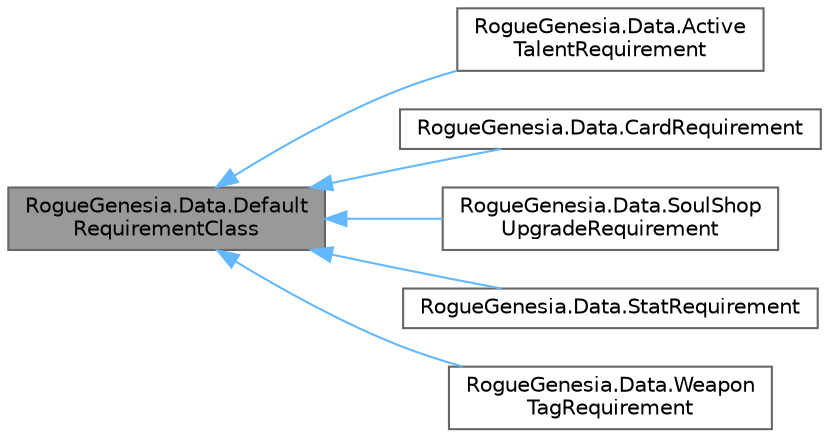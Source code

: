 digraph "RogueGenesia.Data.DefaultRequirementClass"
{
 // LATEX_PDF_SIZE
  bgcolor="transparent";
  edge [fontname=Helvetica,fontsize=10,labelfontname=Helvetica,labelfontsize=10];
  node [fontname=Helvetica,fontsize=10,shape=box,height=0.2,width=0.4];
  rankdir="LR";
  Node1 [label="RogueGenesia.Data.Default\lRequirementClass",height=0.2,width=0.4,color="gray40", fillcolor="grey60", style="filled", fontcolor="black",tooltip=" "];
  Node1 -> Node2 [dir="back",color="steelblue1",style="solid"];
  Node2 [label="RogueGenesia.Data.Active\lTalentRequirement",height=0.2,width=0.4,color="gray40", fillcolor="white", style="filled",URL="$class_rogue_genesia_1_1_data_1_1_active_talent_requirement.html",tooltip=" "];
  Node1 -> Node3 [dir="back",color="steelblue1",style="solid"];
  Node3 [label="RogueGenesia.Data.CardRequirement",height=0.2,width=0.4,color="gray40", fillcolor="white", style="filled",URL="$class_rogue_genesia_1_1_data_1_1_card_requirement.html",tooltip=" "];
  Node1 -> Node4 [dir="back",color="steelblue1",style="solid"];
  Node4 [label="RogueGenesia.Data.SoulShop\lUpgradeRequirement",height=0.2,width=0.4,color="gray40", fillcolor="white", style="filled",URL="$class_rogue_genesia_1_1_data_1_1_soul_shop_upgrade_requirement.html",tooltip=" "];
  Node1 -> Node5 [dir="back",color="steelblue1",style="solid"];
  Node5 [label="RogueGenesia.Data.StatRequirement",height=0.2,width=0.4,color="gray40", fillcolor="white", style="filled",URL="$class_rogue_genesia_1_1_data_1_1_stat_requirement.html",tooltip=" "];
  Node1 -> Node6 [dir="back",color="steelblue1",style="solid"];
  Node6 [label="RogueGenesia.Data.Weapon\lTagRequirement",height=0.2,width=0.4,color="gray40", fillcolor="white", style="filled",URL="$class_rogue_genesia_1_1_data_1_1_weapon_tag_requirement.html",tooltip=" "];
}
